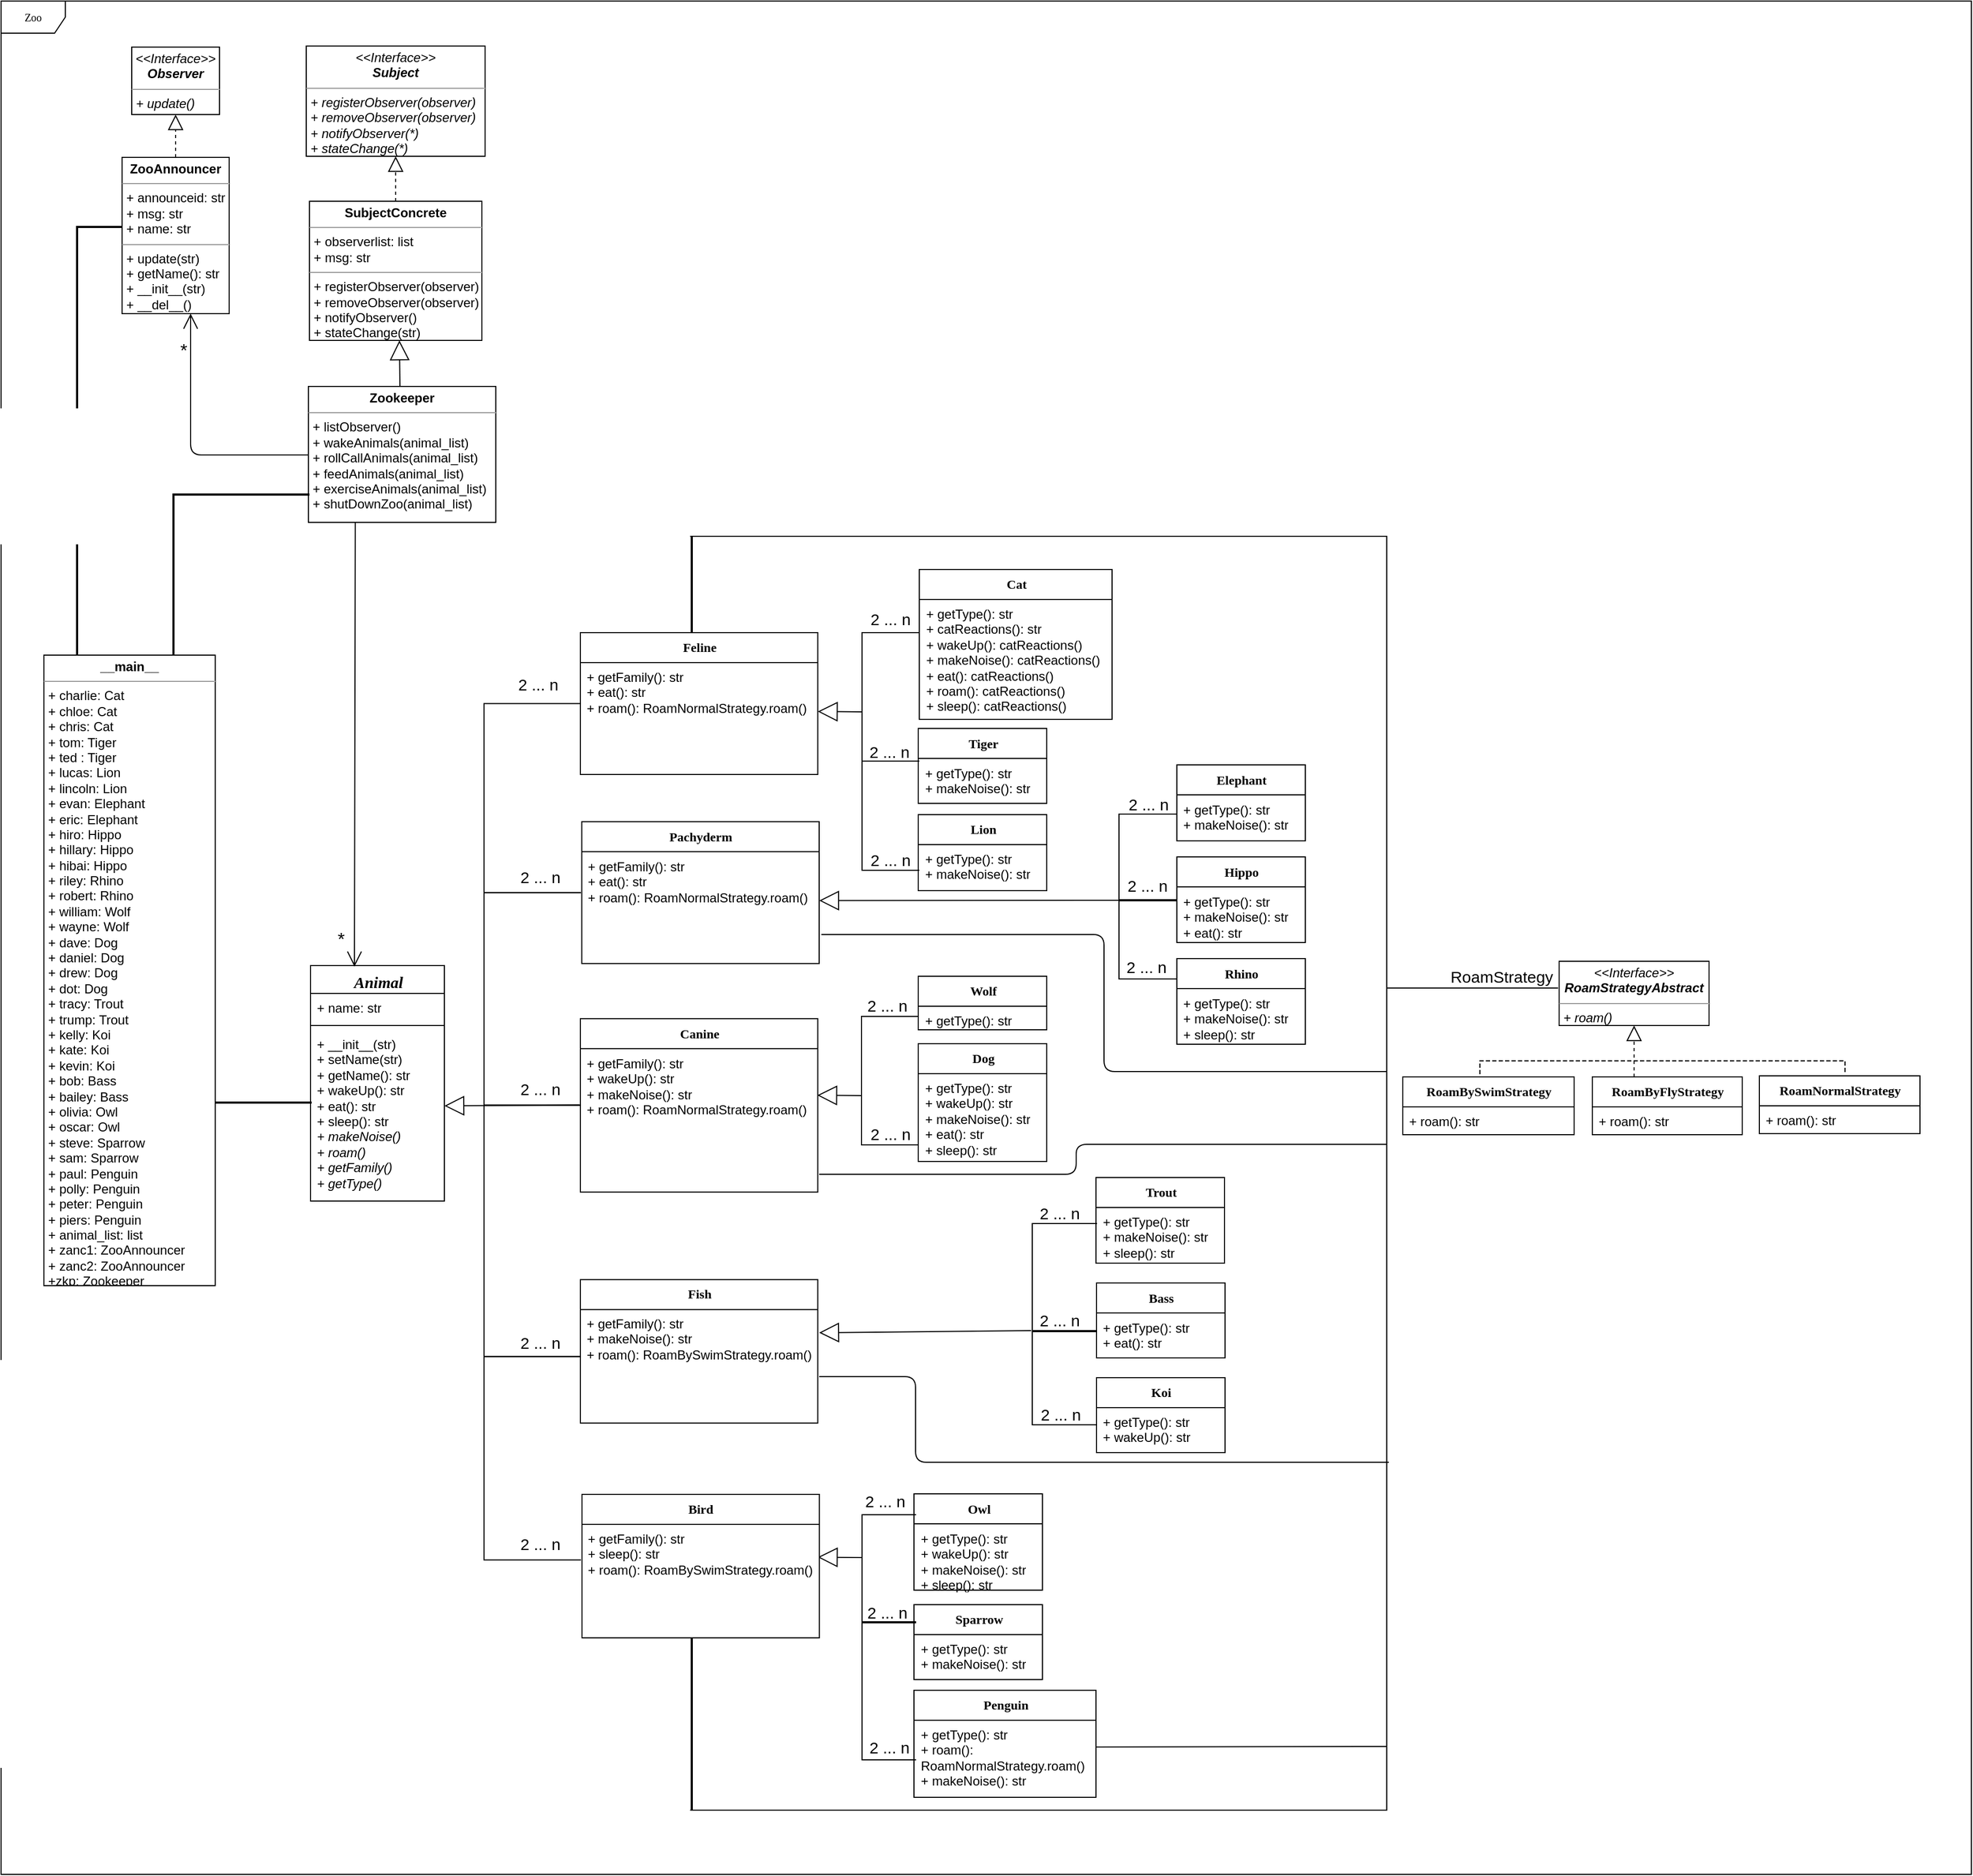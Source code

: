 <mxfile version="12.0.0" type="device" pages="1"><diagram id="b117UvIP04ZqV70qqttY" name="Page-2"><mxGraphModel dx="1862" dy="1576" grid="1" gridSize="10" guides="1" tooltips="1" connect="1" arrows="1" fold="1" page="1" pageScale="1" pageWidth="850" pageHeight="1100" math="0" shadow="0"><root><mxCell id="I-jFP0JpmvPJpYzzg1KY-0"/><mxCell id="I-jFP0JpmvPJpYzzg1KY-1" parent="I-jFP0JpmvPJpYzzg1KY-0"/><mxCell id="ZyNZ0Jwn1-MXE2J1QSrI-0" value="Zoo" style="shape=umlFrame;whiteSpace=wrap;html=1;rounded=0;shadow=0;comic=0;labelBackgroundColor=none;strokeColor=#000000;strokeWidth=1;fillColor=#ffffff;fontFamily=Verdana;fontSize=10;fontColor=#000000;align=center;" parent="I-jFP0JpmvPJpYzzg1KY-1" vertex="1"><mxGeometry x="-230" y="-510" width="1840" height="1750" as="geometry"/></mxCell><mxCell id="H8TN8_EqFoslFZo3Fpnn-74" value="" style="group" parent="I-jFP0JpmvPJpYzzg1KY-1" vertex="1" connectable="0"><mxGeometry x="-190" y="-468" width="1752" height="1648" as="geometry"/></mxCell><mxCell id="H8TN8_EqFoslFZo3Fpnn-36" value="" style="group" parent="H8TN8_EqFoslFZo3Fpnn-74" vertex="1" connectable="0"><mxGeometry x="249" y="458" width="1503" height="1190" as="geometry"/></mxCell><mxCell id="ie0Q3NWJKHHOrGepVfpV-17" value="" style="shape=partialRectangle;whiteSpace=wrap;html=1;bottom=1;right=1;left=1;top=0;fillColor=none;routingCenterX=-0.5;fontSize=15;direction=north;" parent="H8TN8_EqFoslFZo3Fpnn-36" vertex="1"><mxGeometry x="355" width="650" height="1190" as="geometry"/></mxCell><mxCell id="ETicxdcYY3OK5a4PteDy-0" value="&lt;i style=&quot;font-size: 15px;&quot;&gt;Animal&lt;/i&gt;" style="swimlane;html=1;fontStyle=1;align=center;verticalAlign=top;childLayout=stackLayout;horizontal=1;startSize=26;horizontalStack=0;resizeParent=1;resizeLast=0;collapsible=1;marginBottom=0;swimlaneFillColor=#ffffff;rounded=0;shadow=0;comic=0;labelBackgroundColor=none;strokeColor=#000000;strokeWidth=1;fillColor=none;fontFamily=Verdana;fontSize=15;fontColor=#000000;" parent="H8TN8_EqFoslFZo3Fpnn-36" vertex="1"><mxGeometry y="401" width="125" height="220" as="geometry"/></mxCell><mxCell id="ETicxdcYY3OK5a4PteDy-1" value="+ name: str" style="text;html=1;strokeColor=none;fillColor=none;align=left;verticalAlign=top;spacingLeft=4;spacingRight=4;whiteSpace=wrap;overflow=hidden;rotatable=0;points=[[0,0.5],[1,0.5]];portConstraint=eastwest;" parent="ETicxdcYY3OK5a4PteDy-0" vertex="1"><mxGeometry y="26" width="125" height="26" as="geometry"/></mxCell><mxCell id="ETicxdcYY3OK5a4PteDy-2" value="" style="line;html=1;strokeWidth=1;fillColor=none;align=left;verticalAlign=middle;spacingTop=-1;spacingLeft=3;spacingRight=3;rotatable=0;labelPosition=right;points=[];portConstraint=eastwest;" parent="ETicxdcYY3OK5a4PteDy-0" vertex="1"><mxGeometry y="52" width="125" height="8" as="geometry"/></mxCell><mxCell id="ETicxdcYY3OK5a4PteDy-3" value="+ __init__(str)&lt;br&gt;+ setName(str)&lt;br&gt;+ getName(): str&lt;br&gt;+ wakeUp(): str&lt;br&gt;+ eat(): str&lt;br&gt;+ sleep(): str&lt;br&gt;&lt;i&gt;+ makeNoise()&lt;br&gt;+ roam()&lt;br&gt;+ getFamily()&lt;br&gt;+ getType()&lt;/i&gt;" style="text;html=1;strokeColor=none;fillColor=none;align=left;verticalAlign=top;spacingLeft=4;spacingRight=4;whiteSpace=wrap;overflow=hidden;rotatable=0;points=[[0,0.5],[1,0.5]];portConstraint=eastwest;" parent="ETicxdcYY3OK5a4PteDy-0" vertex="1"><mxGeometry y="60" width="125" height="160" as="geometry"/></mxCell><mxCell id="usWJqj2RqoxrGVx2ILpn-0" value="Cat" style="swimlane;html=1;fontStyle=1;align=center;verticalAlign=top;childLayout=stackLayout;horizontal=1;startSize=28;horizontalStack=0;resizeParent=1;resizeLast=0;collapsible=1;marginBottom=0;swimlaneFillColor=#ffffff;rounded=0;shadow=0;comic=0;labelBackgroundColor=none;strokeColor=#000000;strokeWidth=1;fillColor=none;fontFamily=Verdana;fontSize=12;fontColor=#000000;" parent="H8TN8_EqFoslFZo3Fpnn-36" vertex="1"><mxGeometry x="568.5" y="31" width="180" height="140" as="geometry"/></mxCell><mxCell id="usWJqj2RqoxrGVx2ILpn-1" value="+ getType(): str&lt;br&gt;+ catReactions(): str&lt;br&gt;+ wakeUp(): catReactions()&lt;br&gt;+ makeNoise(): catReactions()&lt;br&gt;+ eat(): catReactions()&lt;br&gt;+ roam(): catReactions()&lt;br&gt;+ sleep(): catReactions()" style="text;html=1;strokeColor=none;fillColor=none;align=left;verticalAlign=top;spacingLeft=4;spacingRight=4;whiteSpace=wrap;overflow=hidden;rotatable=0;points=[[0,0.5],[1,0.5]];portConstraint=eastwest;" parent="usWJqj2RqoxrGVx2ILpn-0" vertex="1"><mxGeometry y="28" width="180" height="112" as="geometry"/></mxCell><mxCell id="usWJqj2RqoxrGVx2ILpn-2" value="Tiger" style="swimlane;html=1;fontStyle=1;align=center;verticalAlign=top;childLayout=stackLayout;horizontal=1;startSize=28;horizontalStack=0;resizeParent=1;resizeLast=0;collapsible=1;marginBottom=0;swimlaneFillColor=#ffffff;rounded=0;shadow=0;comic=0;labelBackgroundColor=none;strokeColor=#000000;strokeWidth=1;fillColor=none;fontFamily=Verdana;fontSize=12;fontColor=#000000;" parent="H8TN8_EqFoslFZo3Fpnn-36" vertex="1"><mxGeometry x="567.5" y="179.5" width="120" height="70" as="geometry"/></mxCell><mxCell id="usWJqj2RqoxrGVx2ILpn-3" value="+ getType(): str&lt;br&gt;+ makeNoise(): str" style="text;html=1;strokeColor=none;fillColor=none;align=left;verticalAlign=top;spacingLeft=4;spacingRight=4;whiteSpace=wrap;overflow=hidden;rotatable=0;points=[[0,0.5],[1,0.5]];portConstraint=eastwest;" parent="usWJqj2RqoxrGVx2ILpn-2" vertex="1"><mxGeometry y="28" width="120" height="42" as="geometry"/></mxCell><mxCell id="usWJqj2RqoxrGVx2ILpn-4" value="Lion" style="swimlane;html=1;fontStyle=1;align=center;verticalAlign=top;childLayout=stackLayout;horizontal=1;startSize=28;horizontalStack=0;resizeParent=1;resizeLast=0;collapsible=1;marginBottom=0;swimlaneFillColor=#ffffff;rounded=0;shadow=0;comic=0;labelBackgroundColor=none;strokeColor=#000000;strokeWidth=1;fillColor=none;fontFamily=Verdana;fontSize=12;fontColor=#000000;" parent="H8TN8_EqFoslFZo3Fpnn-36" vertex="1"><mxGeometry x="567.5" y="260" width="120" height="71" as="geometry"/></mxCell><mxCell id="usWJqj2RqoxrGVx2ILpn-5" value="+ getType(): str&lt;br&gt;+ makeNoise(): str" style="text;html=1;strokeColor=none;fillColor=none;align=left;verticalAlign=top;spacingLeft=4;spacingRight=4;whiteSpace=wrap;overflow=hidden;rotatable=0;points=[[0,0.5],[1,0.5]];portConstraint=eastwest;" parent="usWJqj2RqoxrGVx2ILpn-4" vertex="1"><mxGeometry y="28" width="120" height="42" as="geometry"/></mxCell><mxCell id="usWJqj2RqoxrGVx2ILpn-8" value="" style="endArrow=block;endSize=16;endFill=0;html=1;fontSize=15;entryX=1;entryY=0.5;entryDx=0;entryDy=0;" parent="H8TN8_EqFoslFZo3Fpnn-36" target="mCKlFanTwJ6VEbRClHYy-4" edge="1"><mxGeometry width="160" relative="1" as="geometry"><mxPoint x="515" y="164" as="sourcePoint"/><mxPoint x="165" y="980" as="targetPoint"/></mxGeometry></mxCell><mxCell id="usWJqj2RqoxrGVx2ILpn-12" value="" style="endArrow=block;endSize=16;endFill=0;html=1;fontSize=15;entryX=1;entryY=0.5;entryDx=0;entryDy=0;" parent="H8TN8_EqFoslFZo3Fpnn-36" target="mCKlFanTwJ6VEbRClHYy-6" edge="1"><mxGeometry width="160" relative="1" as="geometry"><mxPoint x="755" y="340" as="sourcePoint"/><mxPoint x="483.696" y="173.635" as="targetPoint"/></mxGeometry></mxCell><mxCell id="FG2KBZI5cHdS0jxXRLNf-8" value="" style="group" parent="H8TN8_EqFoslFZo3Fpnn-36" vertex="1" connectable="0"><mxGeometry x="515" y="90" width="53.5" height="222" as="geometry"/></mxCell><mxCell id="usWJqj2RqoxrGVx2ILpn-10" value="" style="shape=partialRectangle;whiteSpace=wrap;html=1;bottom=1;right=1;left=1;top=0;fillColor=none;routingCenterX=-0.5;fontSize=15;direction=south;" parent="FG2KBZI5cHdS0jxXRLNf-8" vertex="1"><mxGeometry y="120" width="53" height="102" as="geometry"/></mxCell><mxCell id="usWJqj2RqoxrGVx2ILpn-11" value="" style="shape=partialRectangle;whiteSpace=wrap;html=1;bottom=1;right=1;left=1;top=0;fillColor=none;routingCenterX=-0.5;fontSize=15;direction=south;" parent="FG2KBZI5cHdS0jxXRLNf-8" vertex="1"><mxGeometry width="53" height="120" as="geometry"/></mxCell><mxCell id="H8TN8_EqFoslFZo3Fpnn-71" value="2 ... n" style="text;html=1;resizable=0;points=[];autosize=1;align=left;verticalAlign=top;spacingTop=-4;fontSize=15;" parent="FG2KBZI5cHdS0jxXRLNf-8" vertex="1"><mxGeometry x="5.5" y="201" width="50" height="20" as="geometry"/></mxCell><mxCell id="H8TN8_EqFoslFZo3Fpnn-72" value="2 ... n" style="text;html=1;resizable=0;points=[];autosize=1;align=left;verticalAlign=top;spacingTop=-4;fontSize=15;" parent="FG2KBZI5cHdS0jxXRLNf-8" vertex="1"><mxGeometry x="4.5" y="99.5" width="50" height="20" as="geometry"/></mxCell><mxCell id="FG2KBZI5cHdS0jxXRLNf-13" value="" style="group" parent="H8TN8_EqFoslFZo3Fpnn-36" vertex="1" connectable="0"><mxGeometry x="755" y="213.5" width="174" height="261" as="geometry"/></mxCell><mxCell id="FG2KBZI5cHdS0jxXRLNf-0" value="Elephant" style="swimlane;html=1;fontStyle=1;align=center;verticalAlign=top;childLayout=stackLayout;horizontal=1;startSize=28;horizontalStack=0;resizeParent=1;resizeLast=0;collapsible=1;marginBottom=0;swimlaneFillColor=#ffffff;rounded=0;shadow=0;comic=0;labelBackgroundColor=none;strokeColor=#000000;strokeWidth=1;fillColor=none;fontFamily=Verdana;fontSize=12;fontColor=#000000;" parent="FG2KBZI5cHdS0jxXRLNf-13" vertex="1"><mxGeometry x="54" width="120" height="71" as="geometry"/></mxCell><mxCell id="FG2KBZI5cHdS0jxXRLNf-1" value="+ getType(): str&lt;br&gt;+ makeNoise(): str" style="text;html=1;strokeColor=none;fillColor=none;align=left;verticalAlign=top;spacingLeft=4;spacingRight=4;whiteSpace=wrap;overflow=hidden;rotatable=0;points=[[0,0.5],[1,0.5]];portConstraint=eastwest;" parent="FG2KBZI5cHdS0jxXRLNf-0" vertex="1"><mxGeometry y="28" width="120" height="42" as="geometry"/></mxCell><mxCell id="FG2KBZI5cHdS0jxXRLNf-2" value="Hippo" style="swimlane;html=1;fontStyle=1;align=center;verticalAlign=top;childLayout=stackLayout;horizontal=1;startSize=28;horizontalStack=0;resizeParent=1;resizeLast=0;collapsible=1;marginBottom=0;swimlaneFillColor=#ffffff;rounded=0;shadow=0;comic=0;labelBackgroundColor=none;strokeColor=#000000;strokeWidth=1;fillColor=none;fontFamily=Verdana;fontSize=12;fontColor=#000000;" parent="FG2KBZI5cHdS0jxXRLNf-13" vertex="1"><mxGeometry x="54" y="86" width="120" height="80" as="geometry"/></mxCell><mxCell id="FG2KBZI5cHdS0jxXRLNf-3" value="+ getType(): str&lt;br&gt;+ makeNoise(): str&lt;br&gt;+ eat(): str" style="text;html=1;strokeColor=none;fillColor=none;align=left;verticalAlign=top;spacingLeft=4;spacingRight=4;whiteSpace=wrap;overflow=hidden;rotatable=0;points=[[0,0.5],[1,0.5]];portConstraint=eastwest;" parent="FG2KBZI5cHdS0jxXRLNf-2" vertex="1"><mxGeometry y="28" width="120" height="52" as="geometry"/></mxCell><mxCell id="FG2KBZI5cHdS0jxXRLNf-4" value="Rhino" style="swimlane;html=1;fontStyle=1;align=center;verticalAlign=top;childLayout=stackLayout;horizontal=1;startSize=28;horizontalStack=0;resizeParent=1;resizeLast=0;collapsible=1;marginBottom=0;swimlaneFillColor=#ffffff;rounded=0;shadow=0;comic=0;labelBackgroundColor=none;strokeColor=#000000;strokeWidth=1;fillColor=none;fontFamily=Verdana;fontSize=12;fontColor=#000000;" parent="FG2KBZI5cHdS0jxXRLNf-13" vertex="1"><mxGeometry x="54" y="181" width="120" height="80" as="geometry"/></mxCell><mxCell id="FG2KBZI5cHdS0jxXRLNf-5" value="+ getType(): str&lt;br&gt;+ makeNoise(): str&lt;br&gt;+ sleep(): str" style="text;html=1;strokeColor=none;fillColor=none;align=left;verticalAlign=top;spacingLeft=4;spacingRight=4;whiteSpace=wrap;overflow=hidden;rotatable=0;points=[[0,0.5],[1,0.5]];portConstraint=eastwest;" parent="FG2KBZI5cHdS0jxXRLNf-4" vertex="1"><mxGeometry y="28" width="120" height="52" as="geometry"/></mxCell><mxCell id="FG2KBZI5cHdS0jxXRLNf-9" value="" style="group" parent="FG2KBZI5cHdS0jxXRLNf-13" vertex="1" connectable="0"><mxGeometry y="30" width="53" height="222" as="geometry"/></mxCell><mxCell id="FG2KBZI5cHdS0jxXRLNf-10" value="" style="shape=partialRectangle;whiteSpace=wrap;html=1;bottom=1;right=1;left=1;top=0;fillColor=none;routingCenterX=-0.5;fontSize=15;direction=south;" parent="FG2KBZI5cHdS0jxXRLNf-9" vertex="1"><mxGeometry y="97" width="53" height="73" as="geometry"/></mxCell><mxCell id="FG2KBZI5cHdS0jxXRLNf-11" value="" style="shape=partialRectangle;whiteSpace=wrap;html=1;bottom=1;right=1;left=1;top=0;fillColor=none;routingCenterX=-0.5;fontSize=15;direction=south;" parent="FG2KBZI5cHdS0jxXRLNf-9" vertex="1"><mxGeometry y="16" width="53" height="80" as="geometry"/></mxCell><mxCell id="H8TN8_EqFoslFZo3Fpnn-68" value="2 ... n" style="text;html=1;resizable=0;points=[];autosize=1;align=left;verticalAlign=top;spacingTop=-4;fontSize=15;" parent="FG2KBZI5cHdS0jxXRLNf-9" vertex="1"><mxGeometry x="5" y="147.5" width="50" height="20" as="geometry"/></mxCell><mxCell id="H8TN8_EqFoslFZo3Fpnn-69" value="2 ... n" style="text;html=1;resizable=0;points=[];autosize=1;align=left;verticalAlign=top;spacingTop=-4;fontSize=15;" parent="FG2KBZI5cHdS0jxXRLNf-9" vertex="1"><mxGeometry x="5.5" y="71.5" width="50" height="20" as="geometry"/></mxCell><mxCell id="lLbs0FbpmCTBv5AEp4wC-0" value="Wolf" style="swimlane;html=1;fontStyle=1;align=center;verticalAlign=top;childLayout=stackLayout;horizontal=1;startSize=28;horizontalStack=0;resizeParent=1;resizeLast=0;collapsible=1;marginBottom=0;swimlaneFillColor=#ffffff;rounded=0;shadow=0;comic=0;labelBackgroundColor=none;strokeColor=#000000;strokeWidth=1;fillColor=none;fontFamily=Verdana;fontSize=12;fontColor=#000000;" parent="H8TN8_EqFoslFZo3Fpnn-36" vertex="1"><mxGeometry x="567.5" y="411" width="120" height="50" as="geometry"/></mxCell><mxCell id="lLbs0FbpmCTBv5AEp4wC-1" value="+ getType(): str" style="text;html=1;strokeColor=none;fillColor=none;align=left;verticalAlign=top;spacingLeft=4;spacingRight=4;whiteSpace=wrap;overflow=hidden;rotatable=0;points=[[0,0.5],[1,0.5]];portConstraint=eastwest;" parent="lLbs0FbpmCTBv5AEp4wC-0" vertex="1"><mxGeometry y="28" width="120" height="22" as="geometry"/></mxCell><mxCell id="lLbs0FbpmCTBv5AEp4wC-2" value="Dog" style="swimlane;html=1;fontStyle=1;align=center;verticalAlign=top;childLayout=stackLayout;horizontal=1;startSize=28;horizontalStack=0;resizeParent=1;resizeLast=0;collapsible=1;marginBottom=0;swimlaneFillColor=#ffffff;rounded=0;shadow=0;comic=0;labelBackgroundColor=none;strokeColor=#000000;strokeWidth=1;fillColor=none;fontFamily=Verdana;fontSize=12;fontColor=#000000;" parent="H8TN8_EqFoslFZo3Fpnn-36" vertex="1"><mxGeometry x="567.5" y="474" width="120" height="110" as="geometry"/></mxCell><mxCell id="lLbs0FbpmCTBv5AEp4wC-3" value="+ getType(): str&lt;br&gt;+ wakeUp(): str&lt;br&gt;+ makeNoise(): str&lt;br&gt;+ eat(): str&lt;br&gt;+ sleep(): str" style="text;html=1;strokeColor=none;fillColor=none;align=left;verticalAlign=top;spacingLeft=4;spacingRight=4;whiteSpace=wrap;overflow=hidden;rotatable=0;points=[[0,0.5],[1,0.5]];portConstraint=eastwest;" parent="lLbs0FbpmCTBv5AEp4wC-2" vertex="1"><mxGeometry y="28" width="120" height="82" as="geometry"/></mxCell><mxCell id="lLbs0FbpmCTBv5AEp4wC-4" value="" style="endArrow=block;endSize=16;endFill=0;html=1;fontSize=15;entryX=1;entryY=0.5;entryDx=0;entryDy=0;" parent="H8TN8_EqFoslFZo3Fpnn-36" edge="1"><mxGeometry width="160" relative="1" as="geometry"><mxPoint x="514.5" y="522.5" as="sourcePoint"/><mxPoint x="473.196" y="522.135" as="targetPoint"/></mxGeometry></mxCell><mxCell id="lLbs0FbpmCTBv5AEp4wC-5" value="" style="shape=partialRectangle;whiteSpace=wrap;html=1;bottom=1;right=1;left=1;top=0;fillColor=none;routingCenterX=-0.5;fontSize=15;direction=south;" parent="H8TN8_EqFoslFZo3Fpnn-36" vertex="1"><mxGeometry x="514.5" y="448.5" width="53" height="120" as="geometry"/></mxCell><mxCell id="ym7DIyO36HHIRg0Tj8mu-10" value="" style="group" parent="H8TN8_EqFoslFZo3Fpnn-36" vertex="1" connectable="0"><mxGeometry x="673" y="599" width="181" height="331.5" as="geometry"/></mxCell><mxCell id="ym7DIyO36HHIRg0Tj8mu-0" value="Trout" style="swimlane;html=1;fontStyle=1;align=center;verticalAlign=top;childLayout=stackLayout;horizontal=1;startSize=28;horizontalStack=0;resizeParent=1;resizeLast=0;collapsible=1;marginBottom=0;swimlaneFillColor=#ffffff;rounded=0;shadow=0;comic=0;labelBackgroundColor=none;strokeColor=#000000;strokeWidth=1;fillColor=none;fontFamily=Verdana;fontSize=12;fontColor=#000000;" parent="ym7DIyO36HHIRg0Tj8mu-10" vertex="1"><mxGeometry x="60.5" width="120" height="80" as="geometry"/></mxCell><mxCell id="ym7DIyO36HHIRg0Tj8mu-1" value="+ getType(): str&lt;br&gt;+ makeNoise(): str&lt;br&gt;+ sleep(): str" style="text;html=1;strokeColor=none;fillColor=none;align=left;verticalAlign=top;spacingLeft=4;spacingRight=4;whiteSpace=wrap;overflow=hidden;rotatable=0;points=[[0,0.5],[1,0.5]];portConstraint=eastwest;" parent="ym7DIyO36HHIRg0Tj8mu-0" vertex="1"><mxGeometry y="28" width="120" height="52" as="geometry"/></mxCell><mxCell id="ym7DIyO36HHIRg0Tj8mu-2" value="Bass" style="swimlane;html=1;fontStyle=1;align=center;verticalAlign=top;childLayout=stackLayout;horizontal=1;startSize=28;horizontalStack=0;resizeParent=1;resizeLast=0;collapsible=1;marginBottom=0;swimlaneFillColor=#ffffff;rounded=0;shadow=0;comic=0;labelBackgroundColor=none;strokeColor=#000000;strokeWidth=1;fillColor=none;fontFamily=Verdana;fontSize=12;fontColor=#000000;" parent="ym7DIyO36HHIRg0Tj8mu-10" vertex="1"><mxGeometry x="61" y="98.5" width="120" height="70" as="geometry"/></mxCell><mxCell id="ym7DIyO36HHIRg0Tj8mu-3" value="+ getType(): str&lt;br&gt;+ eat(): str" style="text;html=1;strokeColor=none;fillColor=none;align=left;verticalAlign=top;spacingLeft=4;spacingRight=4;whiteSpace=wrap;overflow=hidden;rotatable=0;points=[[0,0.5],[1,0.5]];portConstraint=eastwest;" parent="ym7DIyO36HHIRg0Tj8mu-2" vertex="1"><mxGeometry y="28" width="120" height="42" as="geometry"/></mxCell><mxCell id="ym7DIyO36HHIRg0Tj8mu-4" value="Koi" style="swimlane;html=1;fontStyle=1;align=center;verticalAlign=top;childLayout=stackLayout;horizontal=1;startSize=28;horizontalStack=0;resizeParent=1;resizeLast=0;collapsible=1;marginBottom=0;swimlaneFillColor=#ffffff;rounded=0;shadow=0;comic=0;labelBackgroundColor=none;strokeColor=#000000;strokeWidth=1;fillColor=none;fontFamily=Verdana;fontSize=12;fontColor=#000000;" parent="ym7DIyO36HHIRg0Tj8mu-10" vertex="1"><mxGeometry x="61" y="187" width="120" height="70" as="geometry"/></mxCell><mxCell id="ym7DIyO36HHIRg0Tj8mu-5" value="+ getType(): str&lt;br&gt;+ wakeUp(): str" style="text;html=1;strokeColor=none;fillColor=none;align=left;verticalAlign=top;spacingLeft=4;spacingRight=4;whiteSpace=wrap;overflow=hidden;rotatable=0;points=[[0,0.5],[1,0.5]];portConstraint=eastwest;" parent="ym7DIyO36HHIRg0Tj8mu-4" vertex="1"><mxGeometry y="28" width="120" height="42" as="geometry"/></mxCell><mxCell id="ym7DIyO36HHIRg0Tj8mu-7" value="" style="endArrow=block;endSize=16;endFill=0;html=1;fontSize=15;" parent="ym7DIyO36HHIRg0Tj8mu-10" edge="1"><mxGeometry width="160" relative="1" as="geometry"><mxPoint y="143" as="sourcePoint"/><mxPoint x="-198" y="145" as="targetPoint"/></mxGeometry></mxCell><mxCell id="ym7DIyO36HHIRg0Tj8mu-8" value="" style="shape=partialRectangle;whiteSpace=wrap;html=1;bottom=1;right=1;left=1;top=0;fillColor=none;routingCenterX=-0.5;fontSize=15;direction=south;" parent="ym7DIyO36HHIRg0Tj8mu-10" vertex="1"><mxGeometry x="1" y="43" width="60" height="100" as="geometry"/></mxCell><mxCell id="ym7DIyO36HHIRg0Tj8mu-9" value="" style="shape=partialRectangle;whiteSpace=wrap;html=1;bottom=1;right=1;left=1;top=0;fillColor=none;routingCenterX=-0.5;fontSize=15;direction=south;" parent="ym7DIyO36HHIRg0Tj8mu-10" vertex="1"><mxGeometry x="1" y="144" width="60" height="87" as="geometry"/></mxCell><mxCell id="ie0Q3NWJKHHOrGepVfpV-0" value="Owl" style="swimlane;html=1;fontStyle=1;align=center;verticalAlign=top;childLayout=stackLayout;horizontal=1;startSize=28;horizontalStack=0;resizeParent=1;resizeLast=0;collapsible=1;marginBottom=0;swimlaneFillColor=#ffffff;rounded=0;shadow=0;comic=0;labelBackgroundColor=none;strokeColor=#000000;strokeWidth=1;fillColor=none;fontFamily=Verdana;fontSize=12;fontColor=#000000;" parent="ym7DIyO36HHIRg0Tj8mu-10" vertex="1"><mxGeometry x="-109.5" y="295.5" width="120" height="90" as="geometry"/></mxCell><mxCell id="ie0Q3NWJKHHOrGepVfpV-1" value="+ getType(): str&lt;br&gt;+ wakeUp(): str&lt;br&gt;+ makeNoise(): str&lt;br&gt;+ sleep(): str" style="text;html=1;strokeColor=none;fillColor=none;align=left;verticalAlign=top;spacingLeft=4;spacingRight=4;whiteSpace=wrap;overflow=hidden;rotatable=0;points=[[0,0.5],[1,0.5]];portConstraint=eastwest;" parent="ie0Q3NWJKHHOrGepVfpV-0" vertex="1"><mxGeometry y="28" width="120" height="62" as="geometry"/></mxCell><mxCell id="ie0Q3NWJKHHOrGepVfpV-23" value="" style="edgeStyle=elbowEdgeStyle;elbow=horizontal;endArrow=none;html=1;fontSize=15;endFill=0;" parent="ym7DIyO36HHIRg0Tj8mu-10" edge="1"><mxGeometry width="50" height="50" relative="1" as="geometry"><mxPoint x="-198" y="186" as="sourcePoint"/><mxPoint x="334" y="266" as="targetPoint"/><Array as="points"><mxPoint x="-108" y="216"/><mxPoint x="-78" y="206"/><mxPoint x="-48" y="196"/><mxPoint x="-15.5" y="245.5"/></Array></mxGeometry></mxCell><mxCell id="H8TN8_EqFoslFZo3Fpnn-64" value="2 ... n" style="text;html=1;resizable=0;points=[];autosize=1;align=left;verticalAlign=top;spacingTop=-4;fontSize=15;" parent="ym7DIyO36HHIRg0Tj8mu-10" vertex="1"><mxGeometry x="6" y="121.5" width="50" height="20" as="geometry"/></mxCell><mxCell id="H8TN8_EqFoslFZo3Fpnn-65" value="2 ... n" style="text;html=1;resizable=0;points=[];autosize=1;align=left;verticalAlign=top;spacingTop=-4;fontSize=15;" parent="ym7DIyO36HHIRg0Tj8mu-10" vertex="1"><mxGeometry x="7" y="209.5" width="50" height="20" as="geometry"/></mxCell><mxCell id="ie0Q3NWJKHHOrGepVfpV-2" value="Sparrow" style="swimlane;html=1;fontStyle=1;align=center;verticalAlign=top;childLayout=stackLayout;horizontal=1;startSize=28;horizontalStack=0;resizeParent=1;resizeLast=0;collapsible=1;marginBottom=0;swimlaneFillColor=#ffffff;rounded=0;shadow=0;comic=0;labelBackgroundColor=none;strokeColor=#000000;strokeWidth=1;fillColor=none;fontFamily=Verdana;fontSize=12;fontColor=#000000;" parent="H8TN8_EqFoslFZo3Fpnn-36" vertex="1"><mxGeometry x="563.5" y="998" width="120" height="70" as="geometry"/></mxCell><mxCell id="ie0Q3NWJKHHOrGepVfpV-3" value="+ getType(): str&lt;br&gt;+ makeNoise(): str" style="text;html=1;strokeColor=none;fillColor=none;align=left;verticalAlign=top;spacingLeft=4;spacingRight=4;whiteSpace=wrap;overflow=hidden;rotatable=0;points=[[0,0.5],[1,0.5]];portConstraint=eastwest;" parent="ie0Q3NWJKHHOrGepVfpV-2" vertex="1"><mxGeometry y="28" width="120" height="40" as="geometry"/></mxCell><mxCell id="ie0Q3NWJKHHOrGepVfpV-4" value="Penguin" style="swimlane;html=1;fontStyle=1;align=center;verticalAlign=top;childLayout=stackLayout;horizontal=1;startSize=28;horizontalStack=0;resizeParent=1;resizeLast=0;collapsible=1;marginBottom=0;swimlaneFillColor=#ffffff;rounded=0;shadow=0;comic=0;labelBackgroundColor=none;strokeColor=#000000;strokeWidth=1;fillColor=none;fontFamily=Verdana;fontSize=12;fontColor=#000000;" parent="H8TN8_EqFoslFZo3Fpnn-36" vertex="1"><mxGeometry x="563.5" y="1078" width="170" height="100" as="geometry"/></mxCell><mxCell id="ie0Q3NWJKHHOrGepVfpV-5" value="+ getType(): str&lt;br&gt;+ roam(): RoamNormalStrategy.roam()&lt;br&gt;+ makeNoise(): str" style="text;html=1;strokeColor=none;fillColor=none;align=left;verticalAlign=top;spacingLeft=4;spacingRight=4;whiteSpace=wrap;overflow=hidden;rotatable=0;points=[[0,0.5],[1,0.5]];portConstraint=eastwest;" parent="ie0Q3NWJKHHOrGepVfpV-4" vertex="1"><mxGeometry y="28" width="170" height="72" as="geometry"/></mxCell><mxCell id="ie0Q3NWJKHHOrGepVfpV-6" value="" style="endArrow=block;endSize=16;endFill=0;html=1;fontSize=15;entryX=1;entryY=0.5;entryDx=0;entryDy=0;" parent="H8TN8_EqFoslFZo3Fpnn-36" edge="1"><mxGeometry width="160" relative="1" as="geometry"><mxPoint x="515" y="954" as="sourcePoint"/><mxPoint x="473.696" y="953.675" as="targetPoint"/></mxGeometry></mxCell><mxCell id="ie0Q3NWJKHHOrGepVfpV-7" value="" style="shape=partialRectangle;whiteSpace=wrap;html=1;bottom=1;right=1;left=1;top=0;fillColor=none;routingCenterX=-0.5;fontSize=15;direction=south;" parent="H8TN8_EqFoslFZo3Fpnn-36" vertex="1"><mxGeometry x="515" y="914" width="50" height="100" as="geometry"/></mxCell><mxCell id="ie0Q3NWJKHHOrGepVfpV-8" value="" style="shape=partialRectangle;whiteSpace=wrap;html=1;bottom=1;right=1;left=1;top=0;fillColor=none;routingCenterX=-0.5;fontSize=15;direction=south;" parent="H8TN8_EqFoslFZo3Fpnn-36" vertex="1"><mxGeometry x="515" y="1015" width="50" height="128" as="geometry"/></mxCell><mxCell id="MB2ibq4ytPvPWtLpm7ix-3" value="&lt;p style=&quot;margin: 0px ; margin-top: 4px ; text-align: center&quot;&gt;&lt;i&gt;&amp;lt;&amp;lt;Interface&amp;gt;&amp;gt;&lt;/i&gt;&lt;br&gt;&lt;b&gt;&lt;i&gt;RoamStrategyAbstract&lt;/i&gt;&lt;/b&gt;&lt;/p&gt;&lt;hr size=&quot;1&quot;&gt;&lt;p style=&quot;margin: 0px ; margin-left: 4px&quot;&gt;&lt;/p&gt;&lt;p style=&quot;margin: 0px ; margin-left: 4px&quot;&gt;&lt;i&gt;+ roam()&lt;/i&gt;&lt;br&gt;&lt;/p&gt;" style="verticalAlign=top;align=left;overflow=fill;fontSize=12;fontFamily=Helvetica;html=1;" parent="H8TN8_EqFoslFZo3Fpnn-36" vertex="1"><mxGeometry x="1166" y="397" width="140" height="60" as="geometry"/></mxCell><mxCell id="wRZiGmwZ5LywfTyx6K__-0" value="RoamBySwimStrategy" style="swimlane;html=1;fontStyle=1;align=center;verticalAlign=top;childLayout=stackLayout;horizontal=1;startSize=28;horizontalStack=0;resizeParent=1;resizeLast=0;collapsible=1;marginBottom=0;swimlaneFillColor=#ffffff;rounded=0;shadow=0;comic=0;labelBackgroundColor=none;strokeColor=#000000;strokeWidth=1;fillColor=none;fontFamily=Verdana;fontSize=12;fontColor=#000000;" parent="H8TN8_EqFoslFZo3Fpnn-36" vertex="1"><mxGeometry x="1020" y="505" width="160" height="54" as="geometry"/></mxCell><mxCell id="wRZiGmwZ5LywfTyx6K__-3" value="+ roam(): str" style="text;html=1;strokeColor=none;fillColor=none;align=left;verticalAlign=top;spacingLeft=4;spacingRight=4;whiteSpace=wrap;overflow=hidden;rotatable=0;points=[[0,0.5],[1,0.5]];portConstraint=eastwest;" parent="wRZiGmwZ5LywfTyx6K__-0" vertex="1"><mxGeometry y="28" width="160" height="26" as="geometry"/></mxCell><mxCell id="wRZiGmwZ5LywfTyx6K__-4" value="RoamByFlyStrategy" style="swimlane;html=1;fontStyle=1;align=center;verticalAlign=top;childLayout=stackLayout;horizontal=1;startSize=28;horizontalStack=0;resizeParent=1;resizeLast=0;collapsible=1;marginBottom=0;swimlaneFillColor=#ffffff;rounded=0;shadow=0;comic=0;labelBackgroundColor=none;strokeColor=#000000;strokeWidth=1;fillColor=none;fontFamily=Verdana;fontSize=12;fontColor=#000000;" parent="H8TN8_EqFoslFZo3Fpnn-36" vertex="1"><mxGeometry x="1197" y="505" width="140" height="54" as="geometry"/></mxCell><mxCell id="wRZiGmwZ5LywfTyx6K__-5" value="+ roam(): str" style="text;html=1;strokeColor=none;fillColor=none;align=left;verticalAlign=top;spacingLeft=4;spacingRight=4;whiteSpace=wrap;overflow=hidden;rotatable=0;points=[[0,0.5],[1,0.5]];portConstraint=eastwest;" parent="wRZiGmwZ5LywfTyx6K__-4" vertex="1"><mxGeometry y="28" width="140" height="26" as="geometry"/></mxCell><mxCell id="wRZiGmwZ5LywfTyx6K__-6" value="RoamNormalStrategy" style="swimlane;html=1;fontStyle=1;align=center;verticalAlign=top;childLayout=stackLayout;horizontal=1;startSize=28;horizontalStack=0;resizeParent=1;resizeLast=0;collapsible=1;marginBottom=0;swimlaneFillColor=#ffffff;rounded=0;shadow=0;comic=0;labelBackgroundColor=none;strokeColor=#000000;strokeWidth=1;fillColor=none;fontFamily=Verdana;fontSize=12;fontColor=#000000;" parent="H8TN8_EqFoslFZo3Fpnn-36" vertex="1"><mxGeometry x="1353" y="504" width="150" height="54" as="geometry"/></mxCell><mxCell id="wRZiGmwZ5LywfTyx6K__-7" value="+ roam(): str" style="text;html=1;strokeColor=none;fillColor=none;align=left;verticalAlign=top;spacingLeft=4;spacingRight=4;whiteSpace=wrap;overflow=hidden;rotatable=0;points=[[0,0.5],[1,0.5]];portConstraint=eastwest;" parent="wRZiGmwZ5LywfTyx6K__-6" vertex="1"><mxGeometry y="28" width="150" height="26" as="geometry"/></mxCell><mxCell id="DFd_r91dpxNNRw93XQcL-1" value="" style="endArrow=block;dashed=1;endFill=0;endSize=12;html=1;fontSize=17;entryX=0.5;entryY=1;entryDx=0;entryDy=0;" parent="H8TN8_EqFoslFZo3Fpnn-36" target="MB2ibq4ytPvPWtLpm7ix-3" edge="1"><mxGeometry width="160" relative="1" as="geometry"><mxPoint x="1236" y="505" as="sourcePoint"/><mxPoint x="1187" y="457" as="targetPoint"/></mxGeometry></mxCell><mxCell id="DFd_r91dpxNNRw93XQcL-10" value="" style="shape=partialRectangle;whiteSpace=wrap;html=1;bottom=1;right=1;left=1;top=0;fillColor=none;routingCenterX=-0.5;fontSize=17;direction=west;dashed=1;" parent="H8TN8_EqFoslFZo3Fpnn-36" vertex="1"><mxGeometry x="1092" y="490" width="341" height="12" as="geometry"/></mxCell><mxCell id="ie0Q3NWJKHHOrGepVfpV-9" value="" style="edgeStyle=elbowEdgeStyle;elbow=horizontal;endArrow=none;html=1;fontSize=15;endFill=0;" parent="H8TN8_EqFoslFZo3Fpnn-36" edge="1"><mxGeometry width="50" height="50" relative="1" as="geometry"><mxPoint x="1005" y="422" as="sourcePoint"/><mxPoint x="1165" y="422" as="targetPoint"/></mxGeometry></mxCell><mxCell id="kta23iF3IwZJbEAv_gaU-0" value="RoamStrategy" style="text;html=1;resizable=0;points=[];align=center;verticalAlign=middle;labelBackgroundColor=#ffffff;fontSize=15;" parent="ie0Q3NWJKHHOrGepVfpV-9" vertex="1" connectable="0"><mxGeometry x="0.537" relative="1" as="geometry"><mxPoint x="-16" y="-11" as="offset"/></mxGeometry></mxCell><mxCell id="ie0Q3NWJKHHOrGepVfpV-18" value="" style="line;strokeWidth=2;direction=south;html=1;fontSize=15;" parent="H8TN8_EqFoslFZo3Fpnn-36" vertex="1"><mxGeometry x="351" y="1026" width="10" height="164" as="geometry"/></mxCell><mxCell id="ie0Q3NWJKHHOrGepVfpV-19" value="" style="line;strokeWidth=2;direction=south;html=1;fontSize=15;" parent="H8TN8_EqFoslFZo3Fpnn-36" vertex="1"><mxGeometry x="351" width="10" height="90" as="geometry"/></mxCell><mxCell id="mCKlFanTwJ6VEbRClHYy-3" value="Feline" style="swimlane;html=1;fontStyle=1;align=center;verticalAlign=top;childLayout=stackLayout;horizontal=1;startSize=28;horizontalStack=0;resizeParent=1;resizeLast=0;collapsible=1;marginBottom=0;swimlaneFillColor=#ffffff;rounded=0;shadow=0;comic=0;labelBackgroundColor=none;strokeColor=#000000;strokeWidth=1;fillColor=none;fontFamily=Verdana;fontSize=12;fontColor=#000000;" parent="H8TN8_EqFoslFZo3Fpnn-36" vertex="1"><mxGeometry x="251.988" y="90" width="221.708" height="132.487" as="geometry"/></mxCell><mxCell id="mCKlFanTwJ6VEbRClHYy-4" value="+ getFamily(): str&lt;br&gt;+ eat(): str&lt;br&gt;+ roam(): RoamNormalStrategy.roam()" style="text;html=1;strokeColor=none;fillColor=none;align=left;verticalAlign=top;spacingLeft=4;spacingRight=4;whiteSpace=wrap;overflow=hidden;rotatable=0;points=[[0,0.5],[1,0.5]];portConstraint=eastwest;" parent="mCKlFanTwJ6VEbRClHYy-3" vertex="1"><mxGeometry y="28" width="221.708" height="91.269" as="geometry"/></mxCell><mxCell id="mCKlFanTwJ6VEbRClHYy-5" value="Pachyderm" style="swimlane;html=1;fontStyle=1;align=center;verticalAlign=top;childLayout=stackLayout;horizontal=1;startSize=28;horizontalStack=0;resizeParent=1;resizeLast=0;collapsible=1;marginBottom=0;swimlaneFillColor=#ffffff;rounded=0;shadow=0;comic=0;labelBackgroundColor=none;strokeColor=#000000;strokeWidth=1;fillColor=none;fontFamily=Verdana;fontSize=12;fontColor=#000000;" parent="H8TN8_EqFoslFZo3Fpnn-36" vertex="1"><mxGeometry x="253.292" y="266.65" width="221.708" height="132.487" as="geometry"/></mxCell><mxCell id="mCKlFanTwJ6VEbRClHYy-6" value="+ getFamily(): str&lt;br&gt;+ eat(): str&lt;br&gt;+ roam(): RoamNormalStrategy.roam()" style="text;html=1;strokeColor=none;fillColor=none;align=left;verticalAlign=top;spacingLeft=4;spacingRight=4;whiteSpace=wrap;overflow=hidden;rotatable=0;points=[[0,0.5],[1,0.5]];portConstraint=eastwest;" parent="mCKlFanTwJ6VEbRClHYy-5" vertex="1"><mxGeometry y="28" width="221.708" height="91.269" as="geometry"/></mxCell><mxCell id="mCKlFanTwJ6VEbRClHYy-7" value="Canine" style="swimlane;html=1;fontStyle=1;align=center;verticalAlign=top;childLayout=stackLayout;horizontal=1;startSize=28;horizontalStack=0;resizeParent=1;resizeLast=0;collapsible=1;marginBottom=0;swimlaneFillColor=#ffffff;rounded=0;shadow=0;comic=0;labelBackgroundColor=none;strokeColor=#000000;strokeWidth=1;fillColor=none;fontFamily=Verdana;fontSize=12;fontColor=#000000;" parent="H8TN8_EqFoslFZo3Fpnn-36" vertex="1"><mxGeometry x="251.988" y="450.66" width="221.708" height="161.929" as="geometry"/></mxCell><mxCell id="mCKlFanTwJ6VEbRClHYy-8" value="+ getFamily(): str&lt;br&gt;+ wakeUp(): str&lt;br&gt;+ makeNoise(): str&lt;br&gt;+ roam(): RoamNormalStrategy.roam()" style="text;html=1;strokeColor=none;fillColor=none;align=left;verticalAlign=top;spacingLeft=4;spacingRight=4;whiteSpace=wrap;overflow=hidden;rotatable=0;points=[[0,0.5],[1,0.5]];portConstraint=eastwest;" parent="mCKlFanTwJ6VEbRClHYy-7" vertex="1"><mxGeometry y="28" width="221.708" height="120.711" as="geometry"/></mxCell><mxCell id="mCKlFanTwJ6VEbRClHYy-9" value="Fish" style="swimlane;html=1;fontStyle=1;align=center;verticalAlign=top;childLayout=stackLayout;horizontal=1;startSize=28;horizontalStack=0;resizeParent=1;resizeLast=0;collapsible=1;marginBottom=0;swimlaneFillColor=#ffffff;rounded=0;shadow=0;comic=0;labelBackgroundColor=none;strokeColor=#000000;strokeWidth=1;fillColor=none;fontFamily=Verdana;fontSize=12;fontColor=#000000;" parent="H8TN8_EqFoslFZo3Fpnn-36" vertex="1"><mxGeometry x="251.988" y="694.391" width="221.708" height="133.959" as="geometry"/></mxCell><mxCell id="mCKlFanTwJ6VEbRClHYy-10" value="+ getFamily(): str&lt;br&gt;+ makeNoise(): str&lt;br&gt;+ roam(): RoamBySwimStrategy.roam()" style="text;html=1;strokeColor=none;fillColor=none;align=left;verticalAlign=top;spacingLeft=4;spacingRight=4;whiteSpace=wrap;overflow=hidden;rotatable=0;points=[[0,0.5],[1,0.5]];portConstraint=eastwest;" parent="mCKlFanTwJ6VEbRClHYy-9" vertex="1"><mxGeometry y="28" width="221.708" height="91.269" as="geometry"/></mxCell><mxCell id="mCKlFanTwJ6VEbRClHYy-11" value="Bird" style="swimlane;html=1;fontStyle=1;align=center;verticalAlign=top;childLayout=stackLayout;horizontal=1;startSize=28;horizontalStack=0;resizeParent=1;resizeLast=0;collapsible=1;marginBottom=0;swimlaneFillColor=#ffffff;rounded=0;shadow=0;comic=0;labelBackgroundColor=none;strokeColor=#000000;strokeWidth=1;fillColor=none;fontFamily=Verdana;fontSize=12;fontColor=#000000;" parent="H8TN8_EqFoslFZo3Fpnn-36" vertex="1"><mxGeometry x="253.488" y="895.041" width="221.708" height="133.959" as="geometry"/></mxCell><mxCell id="mCKlFanTwJ6VEbRClHYy-12" value="+ getFamily(): str&lt;br&gt;+ sleep(): str&lt;br&gt;+ roam(): RoamBySwimStrategy.roam()" style="text;html=1;strokeColor=none;fillColor=none;align=left;verticalAlign=top;spacingLeft=4;spacingRight=4;whiteSpace=wrap;overflow=hidden;rotatable=0;points=[[0,0.5],[1,0.5]];portConstraint=eastwest;" parent="mCKlFanTwJ6VEbRClHYy-11" vertex="1"><mxGeometry y="28" width="221.708" height="91.269" as="geometry"/></mxCell><mxCell id="usWJqj2RqoxrGVx2ILpn-6" value="" style="group" parent="H8TN8_EqFoslFZo3Fpnn-36" vertex="1" connectable="0"><mxGeometry x="162" y="156.244" width="90" height="800" as="geometry"/></mxCell><mxCell id="DFd_r91dpxNNRw93XQcL-11" value="" style="shape=partialRectangle;whiteSpace=wrap;html=1;bottom=1;right=1;left=1;top=0;fillColor=none;routingCenterX=-0.5;fontSize=17;direction=south;" parent="usWJqj2RqoxrGVx2ILpn-6" vertex="1"><mxGeometry width="89.987" height="176.65" as="geometry"/></mxCell><mxCell id="DFd_r91dpxNNRw93XQcL-13" value="" style="shape=partialRectangle;whiteSpace=wrap;html=1;bottom=1;right=1;left=1;top=0;fillColor=none;routingCenterX=-0.5;fontSize=17;direction=south;" parent="usWJqj2RqoxrGVx2ILpn-6" vertex="1"><mxGeometry y="176.65" width="89.987" height="198.731" as="geometry"/></mxCell><mxCell id="DFd_r91dpxNNRw93XQcL-14" value="" style="shape=partialRectangle;whiteSpace=wrap;html=1;bottom=1;right=1;left=1;top=0;fillColor=none;routingCenterX=-0.5;fontSize=17;direction=south;" parent="usWJqj2RqoxrGVx2ILpn-6" vertex="1"><mxGeometry y="375" width="90" height="235" as="geometry"/></mxCell><mxCell id="DFd_r91dpxNNRw93XQcL-15" value="" style="shape=partialRectangle;whiteSpace=wrap;html=1;bottom=1;right=1;left=1;top=0;fillColor=none;routingCenterX=-0.5;fontSize=17;direction=south;" parent="usWJqj2RqoxrGVx2ILpn-6" vertex="1"><mxGeometry y="610" width="90" height="190" as="geometry"/></mxCell><mxCell id="H8TN8_EqFoslFZo3Fpnn-54" value="2 ... n" style="text;html=1;resizable=0;points=[];autosize=1;align=left;verticalAlign=top;spacingTop=-4;fontSize=15;" parent="usWJqj2RqoxrGVx2ILpn-6" vertex="1"><mxGeometry x="32" y="150.756" width="50" height="20" as="geometry"/></mxCell><mxCell id="H8TN8_EqFoslFZo3Fpnn-57" value="2 ... n" style="text;html=1;resizable=0;points=[];autosize=1;align=left;verticalAlign=top;spacingTop=-4;fontSize=15;" parent="usWJqj2RqoxrGVx2ILpn-6" vertex="1"><mxGeometry x="32" y="348.756" width="50" height="20" as="geometry"/></mxCell><mxCell id="H8TN8_EqFoslFZo3Fpnn-58" value="2 ... n" style="text;html=1;resizable=0;points=[];autosize=1;align=left;verticalAlign=top;spacingTop=-4;fontSize=15;" parent="usWJqj2RqoxrGVx2ILpn-6" vertex="1"><mxGeometry x="32" y="585.756" width="50" height="20" as="geometry"/></mxCell><mxCell id="H8TN8_EqFoslFZo3Fpnn-59" value="2 ... n" style="text;html=1;resizable=0;points=[];autosize=1;align=left;verticalAlign=top;spacingTop=-4;fontSize=15;" parent="usWJqj2RqoxrGVx2ILpn-6" vertex="1"><mxGeometry x="32" y="773.256" width="50" height="20" as="geometry"/></mxCell><mxCell id="DFd_r91dpxNNRw93XQcL-0" value="" style="endArrow=block;endSize=16;endFill=0;html=1;fontSize=17;exitX=0;exitY=0;exitDx=0;exitDy=0;entryX=1.008;entryY=0.444;entryDx=0;entryDy=0;entryPerimeter=0;" parent="H8TN8_EqFoslFZo3Fpnn-36" edge="1"><mxGeometry x="-0.25" y="10" width="160" relative="1" as="geometry"><mxPoint x="251" y="531.244" as="sourcePoint"/><mxPoint x="125" y="532.04" as="targetPoint"/><mxPoint as="offset"/></mxGeometry></mxCell><mxCell id="ie0Q3NWJKHHOrGepVfpV-21" value="" style="edgeStyle=elbowEdgeStyle;elbow=horizontal;endArrow=none;html=1;fontSize=15;endFill=0;exitX=1.009;exitY=0.847;exitDx=0;exitDy=0;exitPerimeter=0;" parent="H8TN8_EqFoslFZo3Fpnn-36" source="mCKlFanTwJ6VEbRClHYy-6" edge="1"><mxGeometry width="50" height="50" relative="1" as="geometry"><mxPoint x="475" y="397" as="sourcePoint"/><mxPoint x="1005" y="500" as="targetPoint"/><Array as="points"><mxPoint x="741" y="515"/></Array></mxGeometry></mxCell><mxCell id="ie0Q3NWJKHHOrGepVfpV-22" value="" style="edgeStyle=elbowEdgeStyle;elbow=horizontal;endArrow=none;html=1;fontSize=15;endFill=0;" parent="H8TN8_EqFoslFZo3Fpnn-36" edge="1"><mxGeometry width="50" height="50" relative="1" as="geometry"><mxPoint x="475" y="596" as="sourcePoint"/><mxPoint x="1005" y="568" as="targetPoint"/><Array as="points"><mxPoint x="715" y="580"/></Array></mxGeometry></mxCell><mxCell id="H8TN8_EqFoslFZo3Fpnn-41" value="" style="endArrow=none;html=1;fontSize=15;entryX=0.05;entryY=1;entryDx=0;entryDy=0;entryPerimeter=0;" parent="H8TN8_EqFoslFZo3Fpnn-36" target="ie0Q3NWJKHHOrGepVfpV-17" edge="1"><mxGeometry width="50" height="50" relative="1" as="geometry"><mxPoint x="733" y="1131" as="sourcePoint"/><mxPoint x="301" y="1210" as="targetPoint"/></mxGeometry></mxCell><mxCell id="H8TN8_EqFoslFZo3Fpnn-47" value="&lt;font style=&quot;font-size: 17px&quot;&gt;*&lt;/font&gt;" style="resizable=0;html=1;align=right;verticalAlign=top;labelBackgroundColor=#ffffff;fontSize=17;" parent="H8TN8_EqFoslFZo3Fpnn-36" connectable="0" vertex="1"><mxGeometry x="65.5" y="327.013" as="geometry"><mxPoint x="-33" y="33" as="offset"/></mxGeometry></mxCell><mxCell id="H8TN8_EqFoslFZo3Fpnn-53" value="2 ... n" style="text;html=1;resizable=0;points=[];autosize=1;align=left;verticalAlign=top;spacingTop=-4;fontSize=15;" parent="H8TN8_EqFoslFZo3Fpnn-36" vertex="1"><mxGeometry x="192" y="127" width="50" height="20" as="geometry"/></mxCell><mxCell id="H8TN8_EqFoslFZo3Fpnn-60" value="2 ... n" style="text;html=1;resizable=0;points=[];autosize=1;align=left;verticalAlign=top;spacingTop=-4;fontSize=15;" parent="H8TN8_EqFoslFZo3Fpnn-36" vertex="1"><mxGeometry x="515.5" y="890" width="50" height="20" as="geometry"/></mxCell><mxCell id="H8TN8_EqFoslFZo3Fpnn-61" value="2 ... n" style="text;html=1;resizable=0;points=[];autosize=1;align=left;verticalAlign=top;spacingTop=-4;fontSize=15;" parent="H8TN8_EqFoslFZo3Fpnn-36" vertex="1"><mxGeometry x="518" y="993.5" width="50" height="20" as="geometry"/></mxCell><mxCell id="H8TN8_EqFoslFZo3Fpnn-62" value="2 ... n" style="text;html=1;resizable=0;points=[];autosize=1;align=left;verticalAlign=top;spacingTop=-4;fontSize=15;" parent="H8TN8_EqFoslFZo3Fpnn-36" vertex="1"><mxGeometry x="519.5" y="1120" width="50" height="20" as="geometry"/></mxCell><mxCell id="H8TN8_EqFoslFZo3Fpnn-63" value="2 ... n" style="text;html=1;resizable=0;points=[];autosize=1;align=left;verticalAlign=top;spacingTop=-4;fontSize=15;" parent="H8TN8_EqFoslFZo3Fpnn-36" vertex="1"><mxGeometry x="679" y="620.5" width="50" height="20" as="geometry"/></mxCell><mxCell id="H8TN8_EqFoslFZo3Fpnn-66" value="2 ... n" style="text;html=1;resizable=0;points=[];autosize=1;align=left;verticalAlign=top;spacingTop=-4;fontSize=15;" parent="H8TN8_EqFoslFZo3Fpnn-36" vertex="1"><mxGeometry x="520.5" y="547" width="50" height="20" as="geometry"/></mxCell><mxCell id="H8TN8_EqFoslFZo3Fpnn-67" value="2 ... n" style="text;html=1;resizable=0;points=[];autosize=1;align=left;verticalAlign=top;spacingTop=-4;fontSize=15;" parent="H8TN8_EqFoslFZo3Fpnn-36" vertex="1"><mxGeometry x="517.5" y="427" width="50" height="20" as="geometry"/></mxCell><mxCell id="H8TN8_EqFoslFZo3Fpnn-70" value="2 ... n" style="text;html=1;resizable=0;points=[];autosize=1;align=left;verticalAlign=top;spacingTop=-4;fontSize=15;" parent="H8TN8_EqFoslFZo3Fpnn-36" vertex="1"><mxGeometry x="762" y="239" width="50" height="20" as="geometry"/></mxCell><mxCell id="H8TN8_EqFoslFZo3Fpnn-73" value="2 ... n" style="text;html=1;resizable=0;points=[];autosize=1;align=left;verticalAlign=top;spacingTop=-4;fontSize=15;" parent="H8TN8_EqFoslFZo3Fpnn-36" vertex="1"><mxGeometry x="520.5" y="66" width="50" height="20" as="geometry"/></mxCell><mxCell id="H8TN8_EqFoslFZo3Fpnn-38" value="&lt;p style=&quot;margin: 0px ; margin-top: 4px ; text-align: center&quot;&gt;&lt;b&gt;__main__&lt;/b&gt;&lt;/p&gt;&lt;hr size=&quot;1&quot;&gt;&lt;p style=&quot;margin: 0px ; margin-left: 4px&quot;&gt;+ charlie: Cat&lt;/p&gt;&lt;p style=&quot;margin: 0px ; margin-left: 4px&quot;&gt;+ chloe: Cat&lt;/p&gt;&lt;p style=&quot;margin: 0px ; margin-left: 4px&quot;&gt;+ chris: Cat&lt;/p&gt;&lt;p style=&quot;margin: 0px ; margin-left: 4px&quot;&gt;+ tom: Tiger&lt;/p&gt;&lt;p style=&quot;margin: 0px ; margin-left: 4px&quot;&gt;+ ted : Tiger&lt;/p&gt;&lt;p style=&quot;margin: 0px ; margin-left: 4px&quot;&gt;+ lucas: Lion&lt;/p&gt;&lt;p style=&quot;margin: 0px ; margin-left: 4px&quot;&gt;+ lincoln: Lion&lt;/p&gt;&lt;p style=&quot;margin: 0px ; margin-left: 4px&quot;&gt;+ evan: Elephant&lt;/p&gt;&lt;p style=&quot;margin: 0px ; margin-left: 4px&quot;&gt;+ eric: Elephant&lt;/p&gt;&lt;p style=&quot;margin: 0px ; margin-left: 4px&quot;&gt;+ hiro: Hippo&lt;/p&gt;&lt;p style=&quot;margin: 0px ; margin-left: 4px&quot;&gt;+ hillary: Hippo&lt;/p&gt;&lt;p style=&quot;margin: 0px ; margin-left: 4px&quot;&gt;+ hibai: Hippo&lt;/p&gt;&lt;p style=&quot;margin: 0px ; margin-left: 4px&quot;&gt;+ riley: Rhino&lt;/p&gt;&lt;p style=&quot;margin: 0px ; margin-left: 4px&quot;&gt;+ robert: Rhino&lt;/p&gt;&lt;p style=&quot;margin: 0px ; margin-left: 4px&quot;&gt;+ william: Wolf&lt;/p&gt;&lt;p style=&quot;margin: 0px ; margin-left: 4px&quot;&gt;+ wayne: Wolf&lt;/p&gt;&lt;p style=&quot;margin: 0px ; margin-left: 4px&quot;&gt;+ dave: Dog&lt;/p&gt;&lt;p style=&quot;margin: 0px ; margin-left: 4px&quot;&gt;+ daniel: Dog&lt;/p&gt;&lt;p style=&quot;margin: 0px ; margin-left: 4px&quot;&gt;+ drew: Dog&lt;/p&gt;&lt;p style=&quot;margin: 0px ; margin-left: 4px&quot;&gt;+ dot: Dog&lt;/p&gt;&lt;p style=&quot;margin: 0px ; margin-left: 4px&quot;&gt;+ tracy: Trout&lt;/p&gt;&lt;p style=&quot;margin: 0px ; margin-left: 4px&quot;&gt;+ trump: Trout&lt;/p&gt;&lt;p style=&quot;margin: 0px ; margin-left: 4px&quot;&gt;+ kelly: Koi&lt;/p&gt;&lt;p style=&quot;margin: 0px ; margin-left: 4px&quot;&gt;+ kate: Koi&lt;/p&gt;&lt;p style=&quot;margin: 0px ; margin-left: 4px&quot;&gt;+ kevin: Koi&lt;/p&gt;&lt;p style=&quot;margin: 0px ; margin-left: 4px&quot;&gt;+ bob: Bass&lt;/p&gt;&lt;p style=&quot;margin: 0px ; margin-left: 4px&quot;&gt;+ bailey: Bass&lt;/p&gt;&lt;p style=&quot;margin: 0px ; margin-left: 4px&quot;&gt;+ olivia: Owl&lt;/p&gt;&lt;p style=&quot;margin: 0px ; margin-left: 4px&quot;&gt;+ oscar: Owl&lt;/p&gt;&lt;p style=&quot;margin: 0px ; margin-left: 4px&quot;&gt;+ steve: Sparrow&lt;/p&gt;&lt;p style=&quot;margin: 0px ; margin-left: 4px&quot;&gt;+ sam: Sparrow&lt;/p&gt;&lt;p style=&quot;margin: 0px ; margin-left: 4px&quot;&gt;+ paul: Penguin&lt;/p&gt;&lt;p style=&quot;margin: 0px ; margin-left: 4px&quot;&gt;+ polly: Penguin&lt;/p&gt;&lt;p style=&quot;margin: 0px ; margin-left: 4px&quot;&gt;+ peter: Penguin&lt;/p&gt;&lt;p style=&quot;margin: 0px ; margin-left: 4px&quot;&gt;+ piers: Penguin&lt;/p&gt;&lt;p style=&quot;margin: 0px ; margin-left: 4px&quot;&gt;+ animal_list: list&lt;/p&gt;&lt;p style=&quot;margin: 0px ; margin-left: 4px&quot;&gt;+ zanc1: ZooAnnouncer&lt;/p&gt;&lt;p style=&quot;margin: 0px ; margin-left: 4px&quot;&gt;+ zanc2: ZooAnnouncer&lt;/p&gt;&lt;p style=&quot;margin: 0px ; margin-left: 4px&quot;&gt;+zkp: Zookeeper&lt;/p&gt;" style="verticalAlign=top;align=left;overflow=fill;fontSize=12;fontFamily=Helvetica;html=1;" parent="H8TN8_EqFoslFZo3Fpnn-74" vertex="1"><mxGeometry y="569" width="160" height="589" as="geometry"/></mxCell><mxCell id="H8TN8_EqFoslFZo3Fpnn-26" value="&lt;p style=&quot;margin: 0px ; margin-top: 4px ; text-align: center&quot;&gt;&lt;i&gt;&amp;lt;&amp;lt;Interface&amp;gt;&amp;gt;&lt;/i&gt;&lt;br&gt;&lt;b&gt;&lt;i&gt;Subject&lt;/i&gt;&lt;/b&gt;&lt;/p&gt;&lt;hr size=&quot;1&quot;&gt;&lt;p style=&quot;margin: 0px ; margin-left: 4px&quot;&gt;&lt;i&gt;+ registerObserver(observer)&lt;/i&gt;&lt;/p&gt;&lt;p style=&quot;margin: 0px ; margin-left: 4px&quot;&gt;&lt;i&gt;+ removeObserver(observer)&lt;/i&gt;&lt;/p&gt;&lt;p style=&quot;margin: 0px ; margin-left: 4px&quot;&gt;&lt;i&gt;+ notifyObserver(*)&lt;/i&gt;&lt;/p&gt;&lt;p style=&quot;margin: 0px ; margin-left: 4px&quot;&gt;&lt;i&gt;+ stateChange(*)&lt;/i&gt;&lt;/p&gt;" style="verticalAlign=top;align=left;overflow=fill;fontSize=12;fontFamily=Helvetica;html=1;" parent="H8TN8_EqFoslFZo3Fpnn-74" vertex="1"><mxGeometry x="245" width="167" height="103" as="geometry"/></mxCell><mxCell id="H8TN8_EqFoslFZo3Fpnn-27" value="&lt;p style=&quot;margin: 0px ; margin-top: 4px ; text-align: center&quot;&gt;&lt;b&gt;SubjectConcrete&lt;/b&gt;&lt;/p&gt;&lt;hr size=&quot;1&quot;&gt;&lt;p style=&quot;margin: 0px ; margin-left: 4px&quot;&gt;+ observerlist: list&lt;/p&gt;&lt;p style=&quot;margin: 0px ; margin-left: 4px&quot;&gt;+ msg: str&lt;/p&gt;&lt;hr size=&quot;1&quot;&gt;&lt;p style=&quot;margin: 0px ; margin-left: 4px&quot;&gt;+ registerObserver(observer)&lt;/p&gt;&lt;p style=&quot;margin: 0px ; margin-left: 4px&quot;&gt;+ removeObserver(observer)&lt;/p&gt;&lt;p style=&quot;margin: 0px ; margin-left: 4px&quot;&gt;+ notifyObserver()&lt;/p&gt;&lt;p style=&quot;margin: 0px ; margin-left: 4px&quot;&gt;+ stateChange(str)&lt;/p&gt;" style="verticalAlign=top;align=left;overflow=fill;fontSize=12;fontFamily=Helvetica;html=1;" parent="H8TN8_EqFoslFZo3Fpnn-74" vertex="1"><mxGeometry x="248" y="145" width="161" height="130" as="geometry"/></mxCell><mxCell id="H8TN8_EqFoslFZo3Fpnn-28" value="" style="endArrow=block;endSize=16;endFill=0;html=1;entryX=0.5;entryY=1;entryDx=0;entryDy=0;" parent="H8TN8_EqFoslFZo3Fpnn-74" edge="1"><mxGeometry width="160" relative="1" as="geometry"><mxPoint x="332.5" y="318" as="sourcePoint"/><mxPoint x="332" y="275" as="targetPoint"/><Array as="points"/></mxGeometry></mxCell><mxCell id="H8TN8_EqFoslFZo3Fpnn-29" value="&lt;p style=&quot;margin: 0px ; margin-top: 4px ; text-align: center&quot;&gt;&lt;b&gt;Zookeeper&lt;/b&gt;&lt;/p&gt;&lt;hr size=&quot;1&quot;&gt;&lt;p style=&quot;margin: 0px ; margin-left: 4px&quot;&gt;+ listObserver()&lt;/p&gt;&lt;p style=&quot;margin: 0px ; margin-left: 4px&quot;&gt;+ wakeAnimals(animal_list)&lt;/p&gt;&lt;p style=&quot;margin: 0px ; margin-left: 4px&quot;&gt;+ rollCallAnimals(animal_list)&lt;/p&gt;&lt;p style=&quot;margin: 0px ; margin-left: 4px&quot;&gt;+ feedAnimals(animal_list)&lt;/p&gt;&lt;p style=&quot;margin: 0px ; margin-left: 4px&quot;&gt;+ exerciseAnimals(animal_list)&lt;/p&gt;&lt;p style=&quot;margin: 0px ; margin-left: 4px&quot;&gt;+ shutDownZoo(animal_list)&lt;/p&gt;" style="verticalAlign=top;align=left;overflow=fill;fontSize=12;fontFamily=Helvetica;html=1;" parent="H8TN8_EqFoslFZo3Fpnn-74" vertex="1"><mxGeometry x="247" y="318" width="175" height="127" as="geometry"/></mxCell><mxCell id="H8TN8_EqFoslFZo3Fpnn-30" value="&lt;p style=&quot;margin: 0px ; margin-top: 4px ; text-align: center&quot;&gt;&lt;i&gt;&amp;lt;&amp;lt;Interface&amp;gt;&amp;gt;&lt;/i&gt;&lt;br&gt;&lt;b&gt;&lt;i&gt;Observer&lt;/i&gt;&lt;/b&gt;&lt;/p&gt;&lt;hr size=&quot;1&quot;&gt;&lt;p style=&quot;margin: 0px ; margin-left: 4px&quot;&gt;&lt;i&gt;+ update()&lt;/i&gt;&lt;/p&gt;" style="verticalAlign=top;align=left;overflow=fill;fontSize=12;fontFamily=Helvetica;html=1;" parent="H8TN8_EqFoslFZo3Fpnn-74" vertex="1"><mxGeometry x="82" y="1" width="82" height="63" as="geometry"/></mxCell><mxCell id="H8TN8_EqFoslFZo3Fpnn-31" value="&lt;p style=&quot;margin: 0px ; margin-top: 4px ; text-align: center&quot;&gt;&lt;b&gt;ZooAnnouncer&lt;/b&gt;&lt;/p&gt;&lt;hr size=&quot;1&quot;&gt;&lt;p style=&quot;margin: 0px ; margin-left: 4px&quot;&gt;+ announceid: str&lt;/p&gt;&lt;p style=&quot;margin: 0px ; margin-left: 4px&quot;&gt;+ msg: str&lt;/p&gt;&lt;p style=&quot;margin: 0px ; margin-left: 4px&quot;&gt;+ name: str&lt;/p&gt;&lt;hr size=&quot;1&quot;&gt;&lt;p style=&quot;margin: 0px ; margin-left: 4px&quot;&gt;+ update(str)&lt;/p&gt;&lt;p style=&quot;margin: 0px ; margin-left: 4px&quot;&gt;+ getName(): str&lt;/p&gt;&lt;p style=&quot;margin: 0px ; margin-left: 4px&quot;&gt;+ __init__(str)&lt;/p&gt;&lt;p style=&quot;margin: 0px ; margin-left: 4px&quot;&gt;+ __del__()&lt;/p&gt;" style="verticalAlign=top;align=left;overflow=fill;fontSize=12;fontFamily=Helvetica;html=1;" parent="H8TN8_EqFoslFZo3Fpnn-74" vertex="1"><mxGeometry x="73" y="104" width="100" height="146" as="geometry"/></mxCell><mxCell id="H8TN8_EqFoslFZo3Fpnn-32" value="" style="endArrow=block;dashed=1;endFill=0;endSize=12;html=1;exitX=0.5;exitY=0;exitDx=0;exitDy=0;entryX=0.5;entryY=1;entryDx=0;entryDy=0;" parent="H8TN8_EqFoslFZo3Fpnn-74" source="H8TN8_EqFoslFZo3Fpnn-27" target="H8TN8_EqFoslFZo3Fpnn-26" edge="1"><mxGeometry width="160" relative="1" as="geometry"><mxPoint x="249" y="465" as="sourcePoint"/><mxPoint x="319" y="105" as="targetPoint"/></mxGeometry></mxCell><mxCell id="H8TN8_EqFoslFZo3Fpnn-33" value="" style="endArrow=block;dashed=1;endFill=0;endSize=12;html=1;entryX=0.5;entryY=1;entryDx=0;entryDy=0;exitX=0.5;exitY=0;exitDx=0;exitDy=0;" parent="H8TN8_EqFoslFZo3Fpnn-74" source="H8TN8_EqFoslFZo3Fpnn-31" target="H8TN8_EqFoslFZo3Fpnn-30" edge="1"><mxGeometry width="160" relative="1" as="geometry"><mxPoint x="251" y="466" as="sourcePoint"/><mxPoint x="511" y="186" as="targetPoint"/></mxGeometry></mxCell><mxCell id="H8TN8_EqFoslFZo3Fpnn-34" value="" style="endArrow=open;html=1;endSize=12;startArrow=none;startSize=14;startFill=0;edgeStyle=orthogonalEdgeStyle;" parent="H8TN8_EqFoslFZo3Fpnn-74" edge="1"><mxGeometry relative="1" as="geometry"><mxPoint x="247" y="382" as="sourcePoint"/><mxPoint x="137" y="250" as="targetPoint"/><Array as="points"><mxPoint x="137" y="382"/></Array></mxGeometry></mxCell><mxCell id="H8TN8_EqFoslFZo3Fpnn-35" value="&lt;font style=&quot;font-size: 17px&quot;&gt;*&lt;/font&gt;" style="resizable=0;html=1;align=right;verticalAlign=top;labelBackgroundColor=#ffffff;fontSize=17;" parent="H8TN8_EqFoslFZo3Fpnn-34" connectable="0" vertex="1"><mxGeometry x="1" relative="1" as="geometry"><mxPoint x="-3" y="18" as="offset"/></mxGeometry></mxCell><mxCell id="H8TN8_EqFoslFZo3Fpnn-45" value="" style="endArrow=open;html=1;endSize=12;startArrow=none;startSize=14;startFill=0;edgeStyle=orthogonalEdgeStyle;exitX=0.25;exitY=1;exitDx=0;exitDy=0;" parent="H8TN8_EqFoslFZo3Fpnn-74" source="H8TN8_EqFoslFZo3Fpnn-29" edge="1"><mxGeometry relative="1" as="geometry"><mxPoint x="258" y="392" as="sourcePoint"/><mxPoint x="290" y="860" as="targetPoint"/><Array as="points"><mxPoint x="290" y="446"/></Array></mxGeometry></mxCell><mxCell id="H8TN8_EqFoslFZo3Fpnn-46" value="" style="resizable=0;html=1;align=right;verticalAlign=top;labelBackgroundColor=#ffffff;fontSize=17;" parent="H8TN8_EqFoslFZo3Fpnn-45" connectable="0" vertex="1"><mxGeometry x="1" relative="1" as="geometry"><mxPoint x="-10" y="24" as="offset"/></mxGeometry></mxCell><mxCell id="H8TN8_EqFoslFZo3Fpnn-48" value="" style="line;strokeWidth=2;direction=south;html=1;fontSize=15;" parent="H8TN8_EqFoslFZo3Fpnn-74" vertex="1"><mxGeometry x="26" y="168" width="10" height="401" as="geometry"/></mxCell><mxCell id="H8TN8_EqFoslFZo3Fpnn-49" value="" style="line;strokeWidth=2;html=1;fontSize=15;" parent="H8TN8_EqFoslFZo3Fpnn-74" vertex="1"><mxGeometry x="30" y="164" width="43" height="10" as="geometry"/></mxCell><mxCell id="H8TN8_EqFoslFZo3Fpnn-50" value="" style="line;strokeWidth=2;html=1;fontSize=15;" parent="H8TN8_EqFoslFZo3Fpnn-74" vertex="1"><mxGeometry x="160" y="982" width="90" height="10" as="geometry"/></mxCell><mxCell id="H8TN8_EqFoslFZo3Fpnn-51" value="" style="line;strokeWidth=2;html=1;fontSize=15;" parent="H8TN8_EqFoslFZo3Fpnn-74" vertex="1"><mxGeometry x="120" y="414" width="128" height="10" as="geometry"/></mxCell><mxCell id="H8TN8_EqFoslFZo3Fpnn-52" value="" style="line;strokeWidth=2;direction=south;html=1;fontSize=15;" parent="H8TN8_EqFoslFZo3Fpnn-74" vertex="1"><mxGeometry x="116" y="418" width="10" height="151" as="geometry"/></mxCell></root></mxGraphModel></diagram></mxfile>